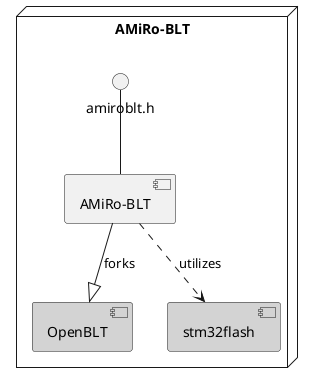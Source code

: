 /'
AMiRo-BLT is an bootloader and toolchain designed for the Autonomous Mini
Robot (AMiRo) platform.
Copyright (C) 2016..2021  Thomas Schöpping et al.

This program is free software: you can redistribute it and/or modify
it under the terms of the GNU General Public License as published by
the Free Software Foundation, either version 3 of the License, or
(at your option) any later version.

This program is distributed in the hope that it will be useful,
but WITHOUT ANY WARRANTY; without even the implied warranty of
MERCHANTABILITY or FITNESS FOR A PARTICULAR PURPOSE.  See the
GNU General Public License for more details.

You should have received a copy of the GNU General Public License
along with this program.  If not, see <http://www.gnu.org/licenses/>.

This research/work was supported by the Cluster of Excellence Cognitive
Interaction Technology 'CITEC' (EXC 277) at Bielefeld University, which is
funded by the German Research Foundation (DFG).
'/

@startuml
skinparam componentStyle uml2

'-------------------------------------------------------------------------------
' AMiRo-BLT
'-------------------------------------------------------------------------------

node "AMiRo-BLT" as AMiRoBLT_node {
	component OpenBLT #lightgrey
	component stm32flash #lightgrey

	interface amiroblt.h

	component "AMiRo-BLT" as AMiRoBLT
	AMiRoBLT -down-|> OpenBLT : forks
	AMiRoBLT .down.> stm32flash : utilizes
	AMiRoBLT -up- amiroblt.h
}

@enduml

